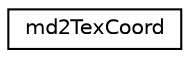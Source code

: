 digraph "Graphical Class Hierarchy"
{
 // LATEX_PDF_SIZE
  edge [fontname="Helvetica",fontsize="10",labelfontname="Helvetica",labelfontsize="10"];
  node [fontname="Helvetica",fontsize="10",shape=record];
  rankdir="LR";
  Node0 [label="md2TexCoord",height=0.2,width=0.4,color="black", fillcolor="white", style="filled",URL="$structmd2_tex_coord.html",tooltip=" "];
}
